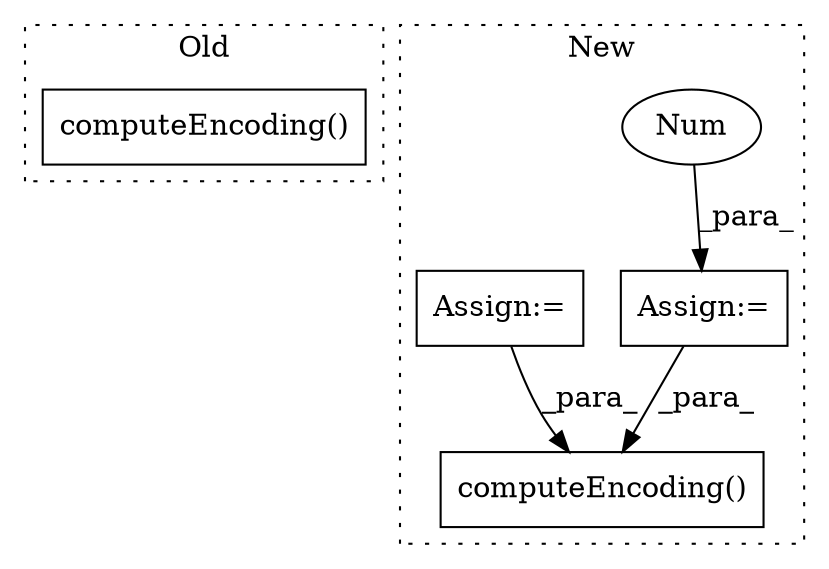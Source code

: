 digraph G {
subgraph cluster0 {
1 [label="computeEncoding()" a="75" s="11255" l="34" shape="box"];
label = "Old";
style="dotted";
}
subgraph cluster1 {
2 [label="computeEncoding()" a="75" s="11499,11559" l="33,1" shape="box"];
3 [label="Assign:=" a="68" s="8898" l="3" shape="box"];
4 [label="Num" a="76" s="8901" l="1" shape="ellipse"];
5 [label="Assign:=" a="68" s="8928" l="3" shape="box"];
label = "New";
style="dotted";
}
3 -> 2 [label="_para_"];
4 -> 3 [label="_para_"];
5 -> 2 [label="_para_"];
}